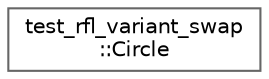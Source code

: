 digraph "类继承关系图"
{
 // LATEX_PDF_SIZE
  bgcolor="transparent";
  edge [fontname=Helvetica,fontsize=10,labelfontname=Helvetica,labelfontsize=10];
  node [fontname=Helvetica,fontsize=10,shape=box,height=0.2,width=0.4];
  rankdir="LR";
  Node0 [id="Node000000",label="test_rfl_variant_swap\l::Circle",height=0.2,width=0.4,color="grey40", fillcolor="white", style="filled",URL="$structtest__rfl__variant__swap_1_1_circle.html",tooltip=" "];
}
